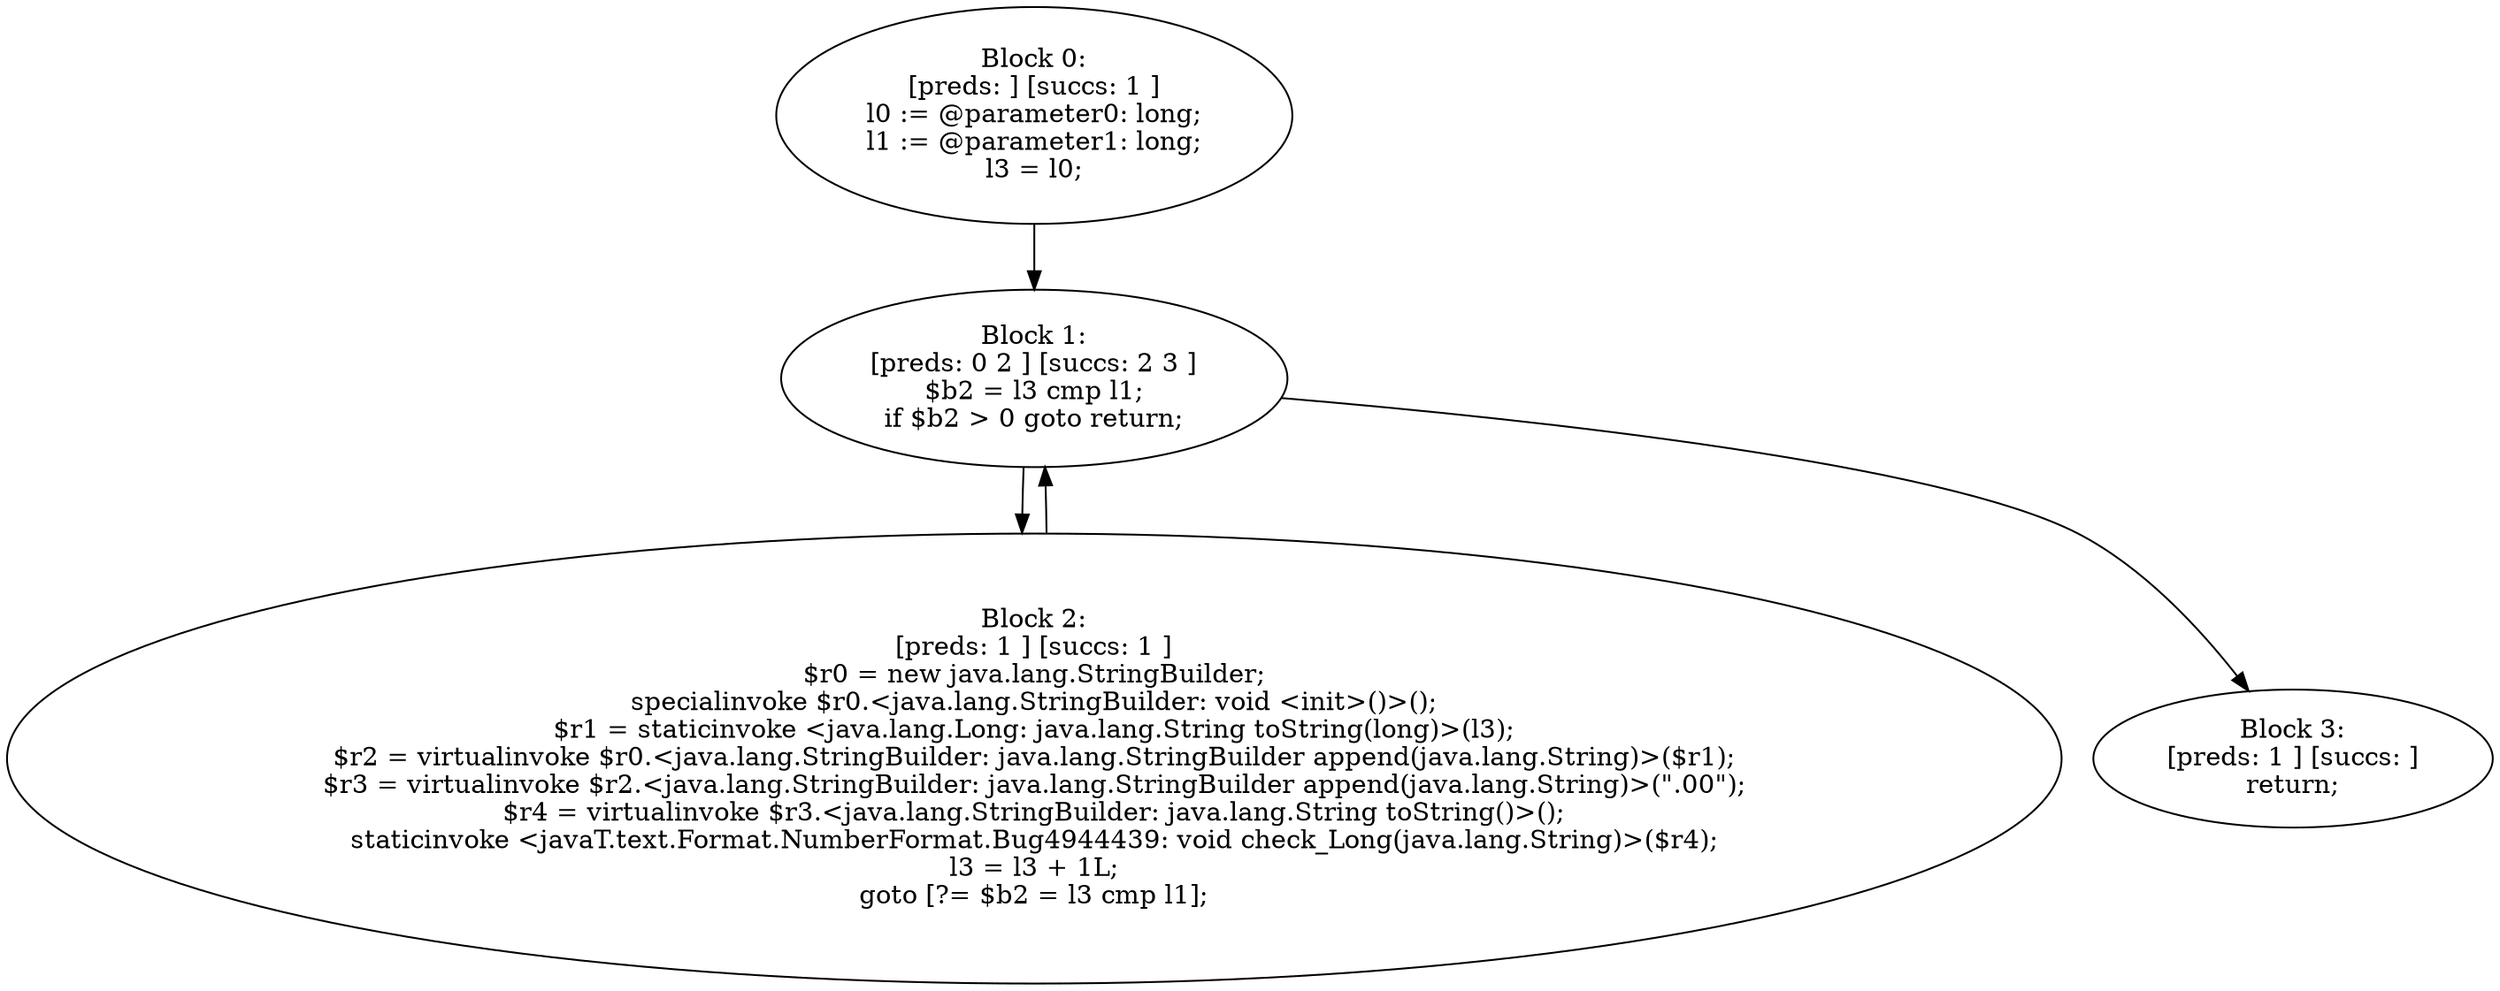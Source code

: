 digraph "unitGraph" {
    "Block 0:
[preds: ] [succs: 1 ]
l0 := @parameter0: long;
l1 := @parameter1: long;
l3 = l0;
"
    "Block 1:
[preds: 0 2 ] [succs: 2 3 ]
$b2 = l3 cmp l1;
if $b2 > 0 goto return;
"
    "Block 2:
[preds: 1 ] [succs: 1 ]
$r0 = new java.lang.StringBuilder;
specialinvoke $r0.<java.lang.StringBuilder: void <init>()>();
$r1 = staticinvoke <java.lang.Long: java.lang.String toString(long)>(l3);
$r2 = virtualinvoke $r0.<java.lang.StringBuilder: java.lang.StringBuilder append(java.lang.String)>($r1);
$r3 = virtualinvoke $r2.<java.lang.StringBuilder: java.lang.StringBuilder append(java.lang.String)>(\".00\");
$r4 = virtualinvoke $r3.<java.lang.StringBuilder: java.lang.String toString()>();
staticinvoke <javaT.text.Format.NumberFormat.Bug4944439: void check_Long(java.lang.String)>($r4);
l3 = l3 + 1L;
goto [?= $b2 = l3 cmp l1];
"
    "Block 3:
[preds: 1 ] [succs: ]
return;
"
    "Block 0:
[preds: ] [succs: 1 ]
l0 := @parameter0: long;
l1 := @parameter1: long;
l3 = l0;
"->"Block 1:
[preds: 0 2 ] [succs: 2 3 ]
$b2 = l3 cmp l1;
if $b2 > 0 goto return;
";
    "Block 1:
[preds: 0 2 ] [succs: 2 3 ]
$b2 = l3 cmp l1;
if $b2 > 0 goto return;
"->"Block 2:
[preds: 1 ] [succs: 1 ]
$r0 = new java.lang.StringBuilder;
specialinvoke $r0.<java.lang.StringBuilder: void <init>()>();
$r1 = staticinvoke <java.lang.Long: java.lang.String toString(long)>(l3);
$r2 = virtualinvoke $r0.<java.lang.StringBuilder: java.lang.StringBuilder append(java.lang.String)>($r1);
$r3 = virtualinvoke $r2.<java.lang.StringBuilder: java.lang.StringBuilder append(java.lang.String)>(\".00\");
$r4 = virtualinvoke $r3.<java.lang.StringBuilder: java.lang.String toString()>();
staticinvoke <javaT.text.Format.NumberFormat.Bug4944439: void check_Long(java.lang.String)>($r4);
l3 = l3 + 1L;
goto [?= $b2 = l3 cmp l1];
";
    "Block 1:
[preds: 0 2 ] [succs: 2 3 ]
$b2 = l3 cmp l1;
if $b2 > 0 goto return;
"->"Block 3:
[preds: 1 ] [succs: ]
return;
";
    "Block 2:
[preds: 1 ] [succs: 1 ]
$r0 = new java.lang.StringBuilder;
specialinvoke $r0.<java.lang.StringBuilder: void <init>()>();
$r1 = staticinvoke <java.lang.Long: java.lang.String toString(long)>(l3);
$r2 = virtualinvoke $r0.<java.lang.StringBuilder: java.lang.StringBuilder append(java.lang.String)>($r1);
$r3 = virtualinvoke $r2.<java.lang.StringBuilder: java.lang.StringBuilder append(java.lang.String)>(\".00\");
$r4 = virtualinvoke $r3.<java.lang.StringBuilder: java.lang.String toString()>();
staticinvoke <javaT.text.Format.NumberFormat.Bug4944439: void check_Long(java.lang.String)>($r4);
l3 = l3 + 1L;
goto [?= $b2 = l3 cmp l1];
"->"Block 1:
[preds: 0 2 ] [succs: 2 3 ]
$b2 = l3 cmp l1;
if $b2 > 0 goto return;
";
}
